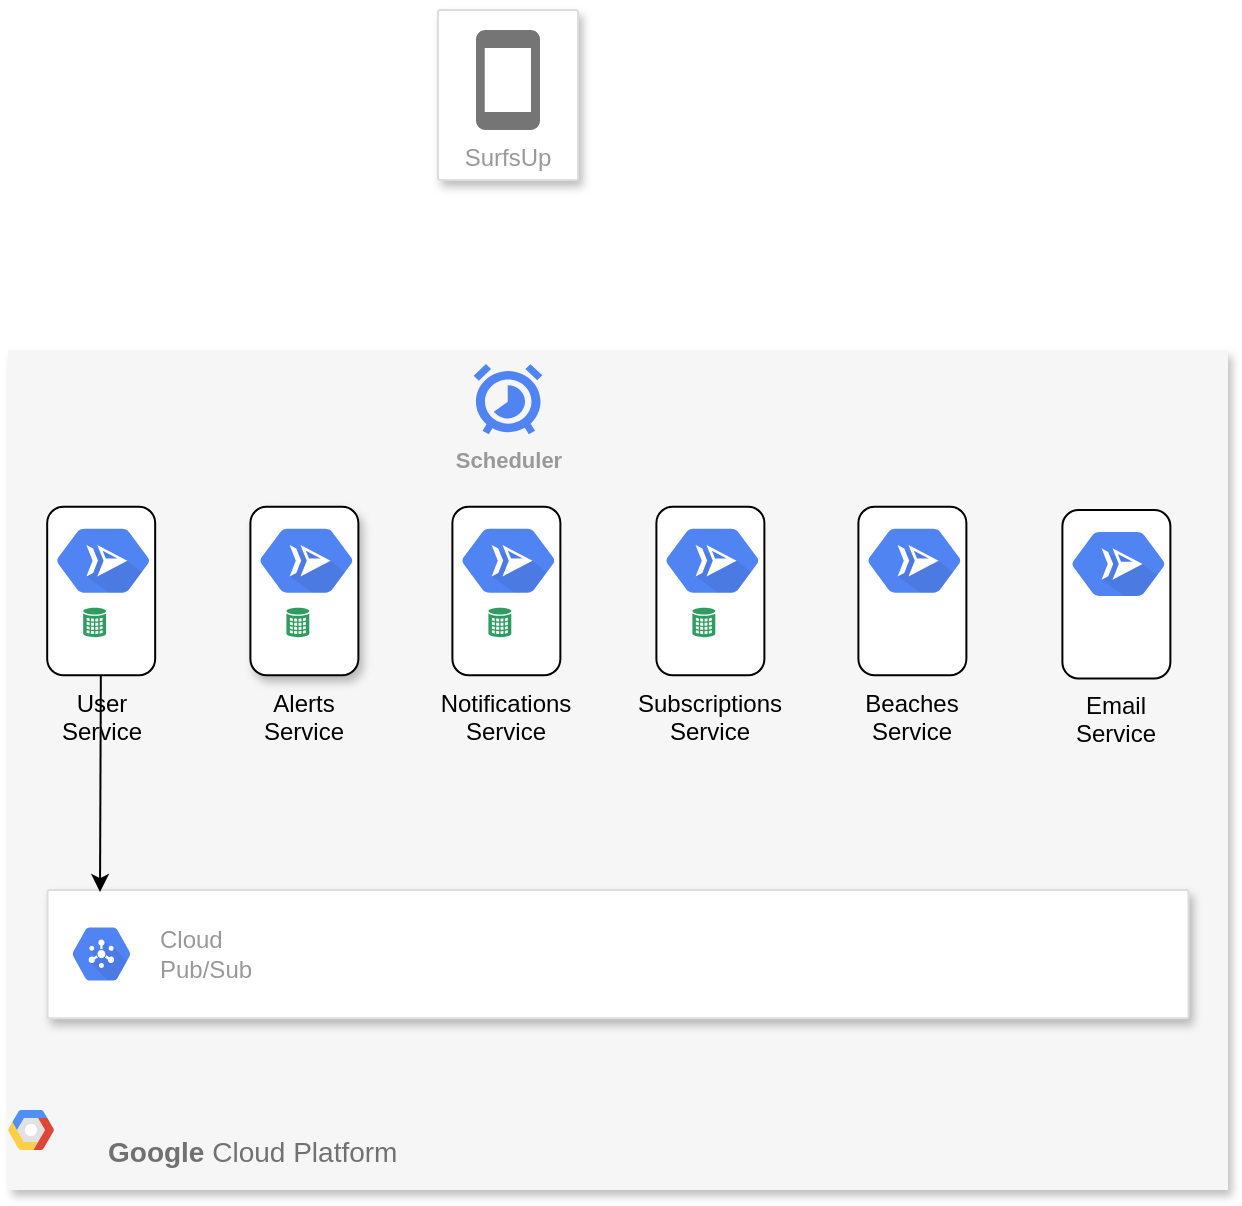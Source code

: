 <mxfile version="15.5.0" type="github">
  <diagram id="f106602c-feb2-e66a-4537-3a34d633f6aa" name="Page-1">
    <mxGraphModel dx="1426" dy="713" grid="1" gridSize="10" guides="1" tooltips="1" connect="1" arrows="1" fold="1" page="1" pageScale="1" pageWidth="1169" pageHeight="827" background="none" math="0" shadow="0">
      <root>
        <mxCell id="0" />
        <mxCell id="1" parent="0" />
        <mxCell id="3" value="SurfsUp" style="strokeColor=#dddddd;fillColor=#ffffff;shadow=1;strokeWidth=1;rounded=1;absoluteArcSize=1;arcSize=2;labelPosition=center;verticalLabelPosition=middle;align=center;verticalAlign=bottom;spacingLeft=0;fontColor=#999999;fontSize=12;whiteSpace=wrap;spacingBottom=2;html=1;" parent="1" vertex="1">
          <mxGeometry x="535" y="50" width="70" height="85" as="geometry" />
        </mxCell>
        <mxCell id="4" value="" style="dashed=0;html=1;fillColor=#757575;strokeColor=none;shape=mxgraph.gcp2.phone;part=1;" parent="3" vertex="1">
          <mxGeometry x="0.5" width="32" height="50" relative="1" as="geometry">
            <mxPoint x="-16" y="10" as="offset" />
          </mxGeometry>
        </mxCell>
        <mxCell id="14" value="&lt;b&gt;Google &lt;/b&gt;Cloud Platform" style="fillColor=#F6F6F6;strokeColor=none;shadow=1;gradientColor=none;fontSize=14;align=left;spacing=10;fontColor=#717171;9E9E9E;verticalAlign=bottom;spacingTop=-4;fontStyle=0;spacingLeft=40;html=1;container=0;rounded=0;" parent="1" vertex="1">
          <mxGeometry x="320" y="220" width="610" height="420" as="geometry" />
        </mxCell>
        <mxCell id="15" value="" style="shape=mxgraph.gcp2.google_cloud_platform;fillColor=#F6F6F6;strokeColor=none;shadow=0;gradientColor=none;" parent="1" vertex="1">
          <mxGeometry x="320" y="600" width="23" height="20" as="geometry">
            <mxPoint x="20" y="10" as="offset" />
          </mxGeometry>
        </mxCell>
        <mxCell id="3ALMYetGtqeIsVi_zzgf-39" value="" style="strokeColor=#dddddd;shadow=1;strokeWidth=1;rounded=1;absoluteArcSize=1;arcSize=2;" parent="1" vertex="1">
          <mxGeometry x="339.765" y="490" width="570.47" height="64.08" as="geometry" />
        </mxCell>
        <mxCell id="3ALMYetGtqeIsVi_zzgf-40" value="Cloud&#xa;Pub/Sub" style="sketch=0;dashed=0;connectable=0;html=1;fillColor=#5184F3;strokeColor=none;shape=mxgraph.gcp2.hexIcon;prIcon=cloud_pubsub;part=1;labelPosition=right;verticalLabelPosition=middle;align=left;verticalAlign=middle;spacingLeft=5;fontColor=#999999;fontSize=12;" parent="3ALMYetGtqeIsVi_zzgf-39" vertex="1">
          <mxGeometry y="0.5" width="44" height="39" relative="1" as="geometry">
            <mxPoint x="5" y="-19.5" as="offset" />
          </mxGeometry>
        </mxCell>
        <mxCell id="3ALMYetGtqeIsVi_zzgf-44" value="Scheduler" style="html=1;fillColor=#5184F3;strokeColor=none;verticalAlign=top;labelPosition=center;verticalLabelPosition=bottom;align=center;fontSize=11;fontStyle=1;fontColor=#999999;shape=mxgraph.gcp2.cloud_scheduler" parent="1" vertex="1">
          <mxGeometry x="552.835" y="227.046" width="34.322" height="35.095" as="geometry" />
        </mxCell>
        <mxCell id="3uAAAtsBClzLO5zkca4Q-91" value="" style="orthogonalLoop=1;jettySize=auto;html=1;rounded=0;shadow=0;sketch=0;entryX=0.046;entryY=0.016;entryDx=0;entryDy=0;entryPerimeter=0;" edge="1" parent="1" source="3uAAAtsBClzLO5zkca4Q-18" target="3ALMYetGtqeIsVi_zzgf-39">
          <mxGeometry relative="1" as="geometry" />
        </mxCell>
        <mxCell id="3uAAAtsBClzLO5zkca4Q-40" value="" style="group" vertex="1" connectable="0" parent="1">
          <mxGeometry x="434" y="298.355" width="70.478" height="84.286" as="geometry" />
        </mxCell>
        <mxCell id="3uAAAtsBClzLO5zkca4Q-41" value="Alerts Service" style="rounded=1;whiteSpace=wrap;html=1;labelBorderColor=none;verticalAlign=top;labelPosition=center;verticalLabelPosition=bottom;align=center;shadow=1;" vertex="1" parent="3uAAAtsBClzLO5zkca4Q-40">
          <mxGeometry x="7.202" width="53.989" height="84.286" as="geometry" />
        </mxCell>
        <mxCell id="3uAAAtsBClzLO5zkca4Q-42" value="" style="sketch=0;html=1;fillColor=#5184F3;strokeColor=none;verticalAlign=top;labelPosition=center;verticalLabelPosition=bottom;align=center;spacingTop=-6;fontSize=11;fontStyle=1;fontColor=#999999;shape=mxgraph.gcp2.hexIcon;prIcon=cloud_run" vertex="1" parent="3uAAAtsBClzLO5zkca4Q-40">
          <mxGeometry y="3.498" width="70.478" height="47.074" as="geometry" />
        </mxCell>
        <mxCell id="3uAAAtsBClzLO5zkca4Q-43" value="" style="sketch=0;html=1;aspect=fixed;strokeColor=none;shadow=0;align=center;verticalAlign=top;fillColor=#2D9C5E;shape=mxgraph.gcp2.external_data_center" vertex="1" parent="3uAAAtsBClzLO5zkca4Q-40">
          <mxGeometry x="25.202" y="50.571" width="11.446" height="14.869" as="geometry" />
        </mxCell>
        <mxCell id="3uAAAtsBClzLO5zkca4Q-37" value="" style="group;rounded=1;shadow=1;" vertex="1" connectable="0" parent="1">
          <mxGeometry x="332.394" y="298.355" width="70.478" height="84.286" as="geometry" />
        </mxCell>
        <mxCell id="3uAAAtsBClzLO5zkca4Q-18" value="User Service&lt;br&gt;" style="rounded=1;whiteSpace=wrap;html=1;labelBorderColor=none;verticalAlign=top;labelPosition=center;verticalLabelPosition=bottom;align=center;" vertex="1" parent="3uAAAtsBClzLO5zkca4Q-37">
          <mxGeometry x="7.202" width="53.989" height="84.286" as="geometry" />
        </mxCell>
        <mxCell id="3ALMYetGtqeIsVi_zzgf-29" value="" style="sketch=0;html=1;fillColor=#5184F3;strokeColor=none;verticalAlign=top;labelPosition=center;verticalLabelPosition=bottom;align=center;spacingTop=-6;fontSize=11;fontStyle=1;fontColor=#999999;shape=mxgraph.gcp2.hexIcon;prIcon=cloud_run" parent="3uAAAtsBClzLO5zkca4Q-37" vertex="1">
          <mxGeometry y="3.498" width="70.478" height="47.074" as="geometry" />
        </mxCell>
        <mxCell id="3ALMYetGtqeIsVi_zzgf-36" value="" style="sketch=0;html=1;aspect=fixed;strokeColor=none;shadow=0;align=center;verticalAlign=top;fillColor=#2D9C5E;shape=mxgraph.gcp2.external_data_center" parent="3uAAAtsBClzLO5zkca4Q-37" vertex="1">
          <mxGeometry x="25.202" y="50.571" width="11.446" height="14.869" as="geometry" />
        </mxCell>
        <mxCell id="3uAAAtsBClzLO5zkca4Q-78" value="" style="group;rounded=1;shadow=1;glass=0;" vertex="1" connectable="0" parent="1">
          <mxGeometry x="637" y="298.355" width="70.478" height="84.286" as="geometry" />
        </mxCell>
        <mxCell id="3uAAAtsBClzLO5zkca4Q-79" value="Subscriptions Service" style="rounded=1;whiteSpace=wrap;html=1;labelBorderColor=none;verticalAlign=top;labelPosition=center;verticalLabelPosition=bottom;align=center;" vertex="1" parent="3uAAAtsBClzLO5zkca4Q-78">
          <mxGeometry x="7.202" width="53.989" height="84.286" as="geometry" />
        </mxCell>
        <mxCell id="3uAAAtsBClzLO5zkca4Q-80" value="" style="sketch=0;html=1;fillColor=#5184F3;strokeColor=none;verticalAlign=top;labelPosition=center;verticalLabelPosition=bottom;align=center;spacingTop=-6;fontSize=11;fontStyle=1;fontColor=#999999;shape=mxgraph.gcp2.hexIcon;prIcon=cloud_run" vertex="1" parent="3uAAAtsBClzLO5zkca4Q-78">
          <mxGeometry y="3.498" width="70.478" height="47.074" as="geometry" />
        </mxCell>
        <mxCell id="3uAAAtsBClzLO5zkca4Q-81" value="" style="sketch=0;html=1;aspect=fixed;strokeColor=none;shadow=0;align=center;verticalAlign=top;fillColor=#2D9C5E;shape=mxgraph.gcp2.external_data_center" vertex="1" parent="3uAAAtsBClzLO5zkca4Q-78">
          <mxGeometry x="25.202" y="50.571" width="11.446" height="14.869" as="geometry" />
        </mxCell>
        <mxCell id="3uAAAtsBClzLO5zkca4Q-70" value="" style="group;rounded=1;shadow=1;" vertex="1" connectable="0" parent="1">
          <mxGeometry x="535" y="298.355" width="70.478" height="84.286" as="geometry" />
        </mxCell>
        <mxCell id="3uAAAtsBClzLO5zkca4Q-71" value="Notifications Service" style="rounded=1;whiteSpace=wrap;html=1;labelBorderColor=none;verticalAlign=top;labelPosition=center;verticalLabelPosition=bottom;align=center;" vertex="1" parent="3uAAAtsBClzLO5zkca4Q-70">
          <mxGeometry x="7.202" width="53.989" height="84.286" as="geometry" />
        </mxCell>
        <mxCell id="3uAAAtsBClzLO5zkca4Q-72" value="" style="sketch=0;html=1;fillColor=#5184F3;strokeColor=none;verticalAlign=top;labelPosition=center;verticalLabelPosition=bottom;align=center;spacingTop=-6;fontSize=11;fontStyle=1;fontColor=#999999;shape=mxgraph.gcp2.hexIcon;prIcon=cloud_run" vertex="1" parent="3uAAAtsBClzLO5zkca4Q-70">
          <mxGeometry y="3.498" width="70.478" height="47.074" as="geometry" />
        </mxCell>
        <mxCell id="3uAAAtsBClzLO5zkca4Q-73" value="" style="sketch=0;html=1;aspect=fixed;strokeColor=none;shadow=0;align=center;verticalAlign=top;fillColor=#2D9C5E;shape=mxgraph.gcp2.external_data_center" vertex="1" parent="3uAAAtsBClzLO5zkca4Q-70">
          <mxGeometry x="25.202" y="50.571" width="11.446" height="14.869" as="geometry" />
        </mxCell>
        <mxCell id="3uAAAtsBClzLO5zkca4Q-84" value="" style="group;rounded=1;shadow=1;" vertex="1" connectable="0" parent="1">
          <mxGeometry x="738" y="298.355" width="70.478" height="91.645" as="geometry" />
        </mxCell>
        <mxCell id="3uAAAtsBClzLO5zkca4Q-85" value="Beaches Service" style="rounded=1;whiteSpace=wrap;html=1;labelBorderColor=none;verticalAlign=top;labelPosition=center;verticalLabelPosition=bottom;align=center;" vertex="1" parent="3uAAAtsBClzLO5zkca4Q-84">
          <mxGeometry x="7.202" width="53.989" height="84.286" as="geometry" />
        </mxCell>
        <mxCell id="3uAAAtsBClzLO5zkca4Q-86" value="" style="sketch=0;html=1;fillColor=#5184F3;strokeColor=none;verticalAlign=top;labelPosition=center;verticalLabelPosition=bottom;align=center;spacingTop=-6;fontSize=11;fontStyle=1;fontColor=#999999;shape=mxgraph.gcp2.hexIcon;prIcon=cloud_run" vertex="1" parent="3uAAAtsBClzLO5zkca4Q-84">
          <mxGeometry y="3.498" width="70.478" height="47.074" as="geometry" />
        </mxCell>
        <mxCell id="3uAAAtsBClzLO5zkca4Q-92" value="" style="group;rounded=1;shadow=1;" vertex="1" connectable="0" parent="1">
          <mxGeometry x="839.997" y="299.995" width="70.478" height="91.645" as="geometry" />
        </mxCell>
        <mxCell id="3uAAAtsBClzLO5zkca4Q-93" value="Email Service" style="rounded=1;whiteSpace=wrap;html=1;labelBorderColor=none;verticalAlign=top;labelPosition=center;verticalLabelPosition=bottom;align=center;" vertex="1" parent="3uAAAtsBClzLO5zkca4Q-92">
          <mxGeometry x="7.202" width="53.989" height="84.286" as="geometry" />
        </mxCell>
        <mxCell id="3uAAAtsBClzLO5zkca4Q-94" value="" style="sketch=0;html=1;fillColor=#5184F3;strokeColor=none;verticalAlign=top;labelPosition=center;verticalLabelPosition=bottom;align=center;spacingTop=-6;fontSize=11;fontStyle=1;fontColor=#999999;shape=mxgraph.gcp2.hexIcon;prIcon=cloud_run" vertex="1" parent="3uAAAtsBClzLO5zkca4Q-92">
          <mxGeometry y="3.498" width="70.478" height="47.074" as="geometry" />
        </mxCell>
      </root>
    </mxGraphModel>
  </diagram>
</mxfile>
